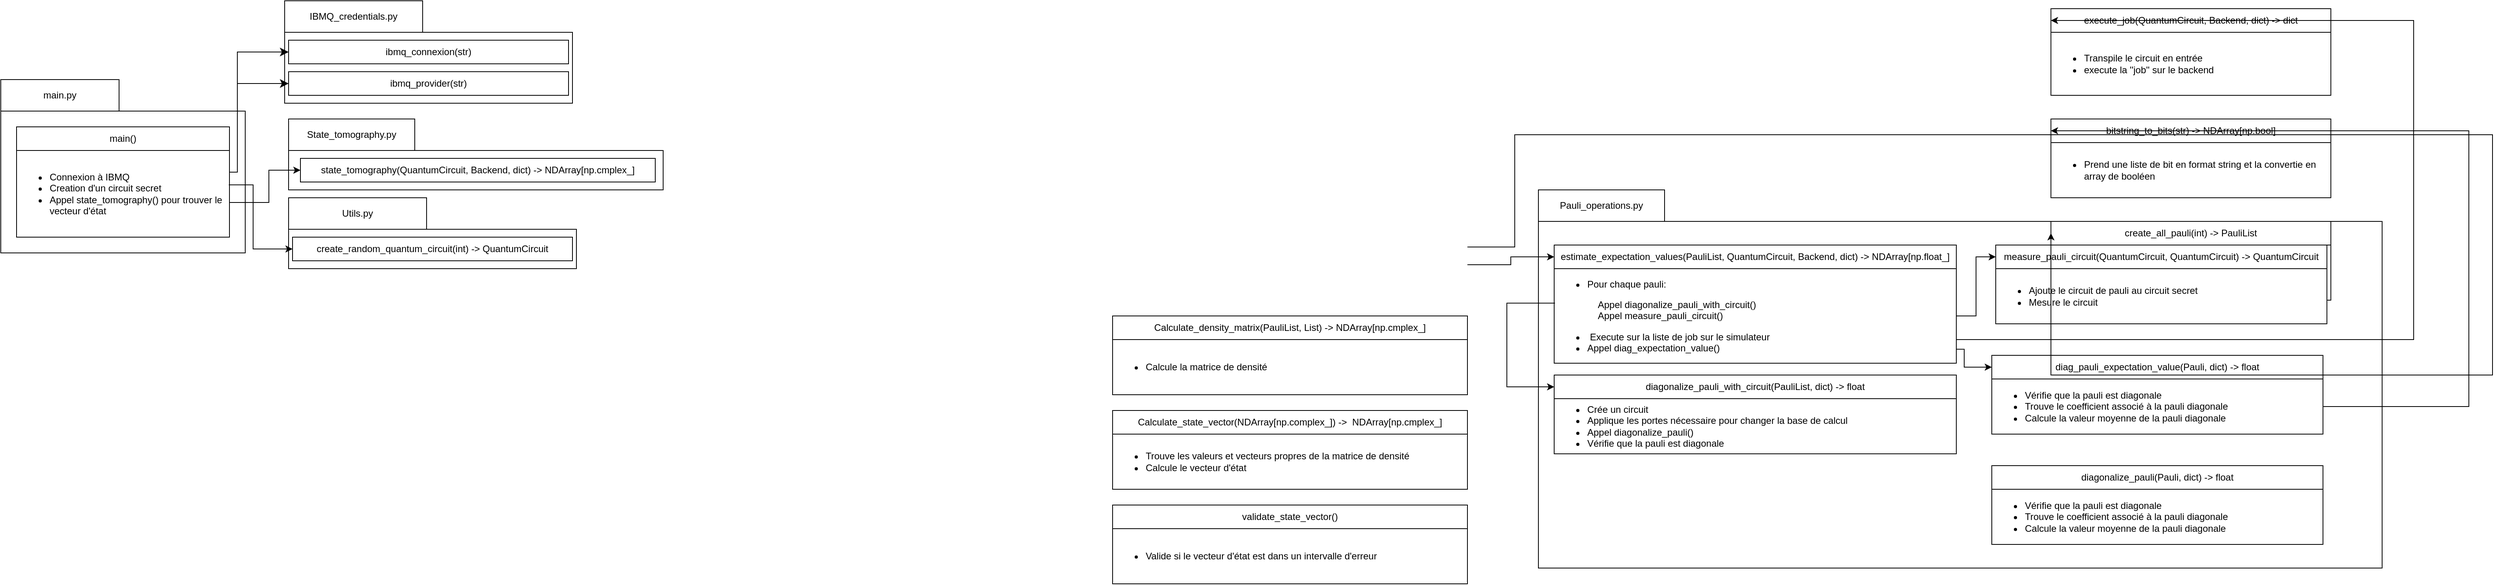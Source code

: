 <mxfile version="16.5.1" type="device"><diagram id="C5RBs43oDa-KdzZeNtuy" name="Page-1"><mxGraphModel dx="3871" dy="914" grid="1" gridSize="10" guides="1" tooltips="1" connect="1" arrows="1" fold="1" page="0" pageScale="1" pageWidth="827" pageHeight="1169" math="0" shadow="0"><root><mxCell id="WIyWlLk6GJQsqaUBKTNV-0"/><mxCell id="WIyWlLk6GJQsqaUBKTNV-1" parent="WIyWlLk6GJQsqaUBKTNV-0"/><mxCell id="lYOXAHwFV_pLX-w3Jf-a-57" value="" style="rounded=0;whiteSpace=wrap;html=1;" parent="WIyWlLk6GJQsqaUBKTNV-1" vertex="1"><mxGeometry x="-2225" y="180" width="365" height="50" as="geometry"/></mxCell><mxCell id="lYOXAHwFV_pLX-w3Jf-a-32" value="" style="rounded=0;fontColor=none;noLabel=1;labelBackgroundColor=none;" parent="WIyWlLk6GJQsqaUBKTNV-1" vertex="1"><mxGeometry x="-640" y="170" width="1070" height="440" as="geometry"/></mxCell><mxCell id="lYOXAHwFV_pLX-w3Jf-a-12" value="estimate_expectation_values(PauliList, QuantumCircuit, Backend, dict) -&amp;gt; NDArray[np.float_]" style="rounded=0;whiteSpace=wrap;html=1;" parent="WIyWlLk6GJQsqaUBKTNV-1" vertex="1"><mxGeometry x="-620" y="200" width="510" height="30" as="geometry"/></mxCell><mxCell id="lYOXAHwFV_pLX-w3Jf-a-13" value="&lt;ul&gt;&lt;li&gt;Pour chaque pauli:&amp;nbsp;&lt;/li&gt;&lt;/ul&gt;&lt;span&gt;&lt;span style=&quot;white-space: pre&quot;&gt;&#9;&lt;/span&gt;&lt;span style=&quot;white-space: pre&quot;&gt;&#9;&lt;/span&gt;Appel diagonalize_pauli_with_circuit()&lt;br&gt;&lt;span style=&quot;white-space: pre&quot;&gt;&#9;&lt;/span&gt;&lt;span style=&quot;white-space: pre&quot;&gt;&#9;&lt;/span&gt;Appel measure_pauli_circuit()&lt;br&gt;&lt;ul&gt;&lt;li&gt;&lt;span&gt;&amp;nbsp;Execute sur la liste de job sur le simulateur&lt;/span&gt;&lt;/li&gt;&lt;li&gt;&lt;span&gt;Appel diag_expectation_value()&lt;/span&gt;&lt;/li&gt;&lt;/ul&gt;&lt;/span&gt;" style="rounded=0;whiteSpace=wrap;html=1;align=left;" parent="WIyWlLk6GJQsqaUBKTNV-1" vertex="1"><mxGeometry x="-620" y="230" width="510" height="120" as="geometry"/></mxCell><mxCell id="lYOXAHwFV_pLX-w3Jf-a-33" value="Pauli_operations.py" style="rounded=0;whiteSpace=wrap;html=1;" parent="WIyWlLk6GJQsqaUBKTNV-1" vertex="1"><mxGeometry x="-640" y="130" width="160" height="40" as="geometry"/></mxCell><mxCell id="lYOXAHwFV_pLX-w3Jf-a-36" value="" style="rounded=0;whiteSpace=wrap;html=1;" parent="WIyWlLk6GJQsqaUBKTNV-1" vertex="1"><mxGeometry x="-2590" y="30" width="310" height="180" as="geometry"/></mxCell><mxCell id="lYOXAHwFV_pLX-w3Jf-a-37" value="main.py" style="rounded=0;whiteSpace=wrap;html=1;" parent="WIyWlLk6GJQsqaUBKTNV-1" vertex="1"><mxGeometry x="-2590" y="-10" width="150" height="40" as="geometry"/></mxCell><mxCell id="lYOXAHwFV_pLX-w3Jf-a-39" value="main()" style="rounded=0;whiteSpace=wrap;html=1;" parent="WIyWlLk6GJQsqaUBKTNV-1" vertex="1"><mxGeometry x="-2570" y="50" width="270" height="30" as="geometry"/></mxCell><mxCell id="lYOXAHwFV_pLX-w3Jf-a-40" value="&lt;ul&gt;&lt;li&gt;Connexion à IBMQ&lt;/li&gt;&lt;li&gt;Creation d'un circuit secret&lt;/li&gt;&lt;li&gt;Appel state_tomography() pour trouver le vecteur d'état&lt;/li&gt;&lt;/ul&gt;" style="rounded=0;whiteSpace=wrap;html=1;align=left;" parent="WIyWlLk6GJQsqaUBKTNV-1" vertex="1"><mxGeometry x="-2570" y="80" width="270" height="110" as="geometry"/></mxCell><mxCell id="lYOXAHwFV_pLX-w3Jf-a-47" value="create_random_quantum_circuit(int) -&amp;gt; QuantumCircuit" style="rounded=0;whiteSpace=wrap;html=1;" parent="WIyWlLk6GJQsqaUBKTNV-1" vertex="1"><mxGeometry x="-2220" y="190" width="355" height="30" as="geometry"/></mxCell><mxCell id="lYOXAHwFV_pLX-w3Jf-a-49" value="" style="rounded=0;whiteSpace=wrap;html=1;" parent="WIyWlLk6GJQsqaUBKTNV-1" vertex="1"><mxGeometry x="-2230" y="-70" width="365" height="90" as="geometry"/></mxCell><mxCell id="lYOXAHwFV_pLX-w3Jf-a-50" value="ibmq_provider(str)" style="rounded=0;whiteSpace=wrap;html=1;" parent="WIyWlLk6GJQsqaUBKTNV-1" vertex="1"><mxGeometry x="-2225" y="-20" width="355" height="30" as="geometry"/></mxCell><mxCell id="lYOXAHwFV_pLX-w3Jf-a-52" value="ibmq_connexion(str)" style="rounded=0;whiteSpace=wrap;html=1;" parent="WIyWlLk6GJQsqaUBKTNV-1" vertex="1"><mxGeometry x="-2225" y="-60" width="355" height="30" as="geometry"/></mxCell><mxCell id="lYOXAHwFV_pLX-w3Jf-a-54" value="IBMQ_credentials.py" style="rounded=0;whiteSpace=wrap;html=1;" parent="WIyWlLk6GJQsqaUBKTNV-1" vertex="1"><mxGeometry x="-2230" y="-110" width="175" height="40" as="geometry"/></mxCell><mxCell id="lYOXAHwFV_pLX-w3Jf-a-55" value="" style="edgeStyle=elbowEdgeStyle;elbow=horizontal;endArrow=classic;html=1;curved=0;rounded=0;endSize=8;startSize=8;exitX=1;exitY=0.25;exitDx=0;exitDy=0;entryX=0;entryY=0.5;entryDx=0;entryDy=0;" parent="WIyWlLk6GJQsqaUBKTNV-1" source="lYOXAHwFV_pLX-w3Jf-a-40" target="lYOXAHwFV_pLX-w3Jf-a-52" edge="1"><mxGeometry width="50" height="50" relative="1" as="geometry"><mxPoint x="-1310" y="130" as="sourcePoint"/><mxPoint x="-1215" y="-160" as="targetPoint"/><Array as="points"><mxPoint x="-2290" y="-50"/><mxPoint x="-1280" y="140"/></Array></mxGeometry></mxCell><mxCell id="lYOXAHwFV_pLX-w3Jf-a-56" value="" style="edgeStyle=elbowEdgeStyle;elbow=horizontal;endArrow=classic;html=1;curved=0;rounded=0;endSize=8;startSize=8;exitX=1;exitY=0.25;exitDx=0;exitDy=0;entryX=0;entryY=0.5;entryDx=0;entryDy=0;" parent="WIyWlLk6GJQsqaUBKTNV-1" source="lYOXAHwFV_pLX-w3Jf-a-40" target="lYOXAHwFV_pLX-w3Jf-a-50" edge="1"><mxGeometry width="50" height="50" relative="1" as="geometry"><mxPoint x="-1310" y="135" as="sourcePoint"/><mxPoint x="-1165" y="55" as="targetPoint"/><Array as="points"><mxPoint x="-2290" y="10"/><mxPoint x="-2280" y="10"/><mxPoint x="-1280" y="120"/></Array></mxGeometry></mxCell><mxCell id="lYOXAHwFV_pLX-w3Jf-a-58" value="create_all_pauli(int) -&amp;gt; PauliList" style="rounded=0;whiteSpace=wrap;html=1;" parent="WIyWlLk6GJQsqaUBKTNV-1" vertex="1"><mxGeometry x="10" y="170" width="355" height="30" as="geometry"/></mxCell><mxCell id="lYOXAHwFV_pLX-w3Jf-a-59" value="&lt;ul&gt;&lt;li&gt;À partir d'un nombre de qubits, créer toutes les combinaisons de Pauli possibles&lt;/li&gt;&lt;li&gt;retourner une liste de Pauli&lt;/li&gt;&lt;/ul&gt;" style="rounded=0;whiteSpace=wrap;html=1;align=left;" parent="WIyWlLk6GJQsqaUBKTNV-1" vertex="1"><mxGeometry x="10" y="200" width="355" height="70" as="geometry"/></mxCell><mxCell id="lYOXAHwFV_pLX-w3Jf-a-60" value="execute_job(QuantumCircuit, Backend, dict) -&amp;gt; dict" style="rounded=0;whiteSpace=wrap;html=1;" parent="WIyWlLk6GJQsqaUBKTNV-1" vertex="1"><mxGeometry x="10" y="-100" width="355" height="30" as="geometry"/></mxCell><mxCell id="lYOXAHwFV_pLX-w3Jf-a-61" value="&lt;ul&gt;&lt;li&gt;Transpile le circuit en entrée&lt;/li&gt;&lt;li&gt;execute la ''job'' sur le backend&lt;/li&gt;&lt;/ul&gt;" style="rounded=0;whiteSpace=wrap;html=1;align=left;" parent="WIyWlLk6GJQsqaUBKTNV-1" vertex="1"><mxGeometry x="10" y="-70" width="355" height="80" as="geometry"/></mxCell><mxCell id="lYOXAHwFV_pLX-w3Jf-a-62" value="Utils.py" style="rounded=0;whiteSpace=wrap;html=1;" parent="WIyWlLk6GJQsqaUBKTNV-1" vertex="1"><mxGeometry x="-2225" y="140" width="175" height="40" as="geometry"/></mxCell><mxCell id="lYOXAHwFV_pLX-w3Jf-a-63" value="bitstring_to_bits(str)&amp;nbsp;-&amp;gt; NDArray[np.bool]" style="rounded=0;whiteSpace=wrap;html=1;" parent="WIyWlLk6GJQsqaUBKTNV-1" vertex="1"><mxGeometry x="10" y="40" width="355" height="30" as="geometry"/></mxCell><mxCell id="lYOXAHwFV_pLX-w3Jf-a-64" value="&lt;ul&gt;&lt;li&gt;Prend une liste de bit en format string et la convertie en array de booléen&lt;br&gt;&lt;/li&gt;&lt;/ul&gt;" style="rounded=0;whiteSpace=wrap;html=1;align=left;" parent="WIyWlLk6GJQsqaUBKTNV-1" vertex="1"><mxGeometry x="10" y="70" width="355" height="70" as="geometry"/></mxCell><mxCell id="EGV5l-OSDuLG9S4MluCs-1" value="" style="rounded=0;fontColor=none;noLabel=1;labelBackgroundColor=none;" parent="WIyWlLk6GJQsqaUBKTNV-1" vertex="1"><mxGeometry x="-2225" y="80" width="475" height="50" as="geometry"/></mxCell><mxCell id="EGV5l-OSDuLG9S4MluCs-2" value="Calculate_state_vector(NDArray[np.complex_]) -&amp;gt;&amp;nbsp;&amp;nbsp;NDArray[np.cmplex_]" style="rounded=0;whiteSpace=wrap;html=1;" parent="WIyWlLk6GJQsqaUBKTNV-1" vertex="1"><mxGeometry x="-1180" y="410" width="450" height="30" as="geometry"/></mxCell><mxCell id="EGV5l-OSDuLG9S4MluCs-3" value="&lt;ul&gt;&lt;li&gt;Trouve les valeurs et vecteurs propres de la matrice de densité&lt;/li&gt;&lt;li&gt;Calcule le vecteur d'état&lt;/li&gt;&lt;/ul&gt;" style="rounded=0;whiteSpace=wrap;html=1;align=left;" parent="WIyWlLk6GJQsqaUBKTNV-1" vertex="1"><mxGeometry x="-1180" y="440" width="450" height="70" as="geometry"/></mxCell><mxCell id="EGV5l-OSDuLG9S4MluCs-6" value="Calculate_density_matrix(PauliList, List) -&amp;gt; NDArray[np.cmplex_]" style="rounded=0;whiteSpace=wrap;html=1;" parent="WIyWlLk6GJQsqaUBKTNV-1" vertex="1"><mxGeometry x="-1180" y="290" width="450" height="30" as="geometry"/></mxCell><mxCell id="EGV5l-OSDuLG9S4MluCs-7" value="&lt;ul&gt;&lt;li&gt;Calcule la matrice de densité&lt;/li&gt;&lt;/ul&gt;" style="rounded=0;whiteSpace=wrap;html=1;align=left;" parent="WIyWlLk6GJQsqaUBKTNV-1" vertex="1"><mxGeometry x="-1180" y="320" width="450" height="70" as="geometry"/></mxCell><mxCell id="EGV5l-OSDuLG9S4MluCs-10" value="state_tomography(QuantumCircuit, Backend, dict) -&amp;gt; NDArray[np.cmplex_]" style="rounded=0;whiteSpace=wrap;html=1;" parent="WIyWlLk6GJQsqaUBKTNV-1" vertex="1"><mxGeometry x="-2210" y="90" width="450" height="30" as="geometry"/></mxCell><mxCell id="EGV5l-OSDuLG9S4MluCs-16" value="State_tomography.py" style="rounded=0;whiteSpace=wrap;html=1;" parent="WIyWlLk6GJQsqaUBKTNV-1" vertex="1"><mxGeometry x="-2225" y="40" width="160" height="40" as="geometry"/></mxCell><mxCell id="EGV5l-OSDuLG9S4MluCs-17" value="validate_state_vector()" style="rounded=0;whiteSpace=wrap;html=1;" parent="WIyWlLk6GJQsqaUBKTNV-1" vertex="1"><mxGeometry x="-1180" y="530" width="450" height="30" as="geometry"/></mxCell><mxCell id="EGV5l-OSDuLG9S4MluCs-18" value="&lt;ul&gt;&lt;li&gt;Valide si le vecteur d'état est dans un intervalle d'erreur&lt;/li&gt;&lt;/ul&gt;" style="rounded=0;whiteSpace=wrap;html=1;align=left;" parent="WIyWlLk6GJQsqaUBKTNV-1" vertex="1"><mxGeometry x="-1180" y="560" width="450" height="70" as="geometry"/></mxCell><mxCell id="EGV5l-OSDuLG9S4MluCs-19" value="diagonalize_pauli_with_circuit(PauliList, dict) -&amp;gt; float" style="rounded=0;whiteSpace=wrap;html=1;" parent="WIyWlLk6GJQsqaUBKTNV-1" vertex="1"><mxGeometry x="-620" y="365" width="510" height="30" as="geometry"/></mxCell><mxCell id="EGV5l-OSDuLG9S4MluCs-20" value="&lt;ul&gt;&lt;li&gt;Crée un circuit&amp;nbsp;&lt;/li&gt;&lt;li&gt;Applique les portes nécessaire pour changer la base de calcul&lt;/li&gt;&lt;li&gt;Appel diagonalize_pauli()&lt;/li&gt;&lt;li&gt;Vérifie que la pauli est diagonale&lt;/li&gt;&lt;/ul&gt;" style="rounded=0;whiteSpace=wrap;html=1;align=left;" parent="WIyWlLk6GJQsqaUBKTNV-1" vertex="1"><mxGeometry x="-620" y="395" width="510" height="70" as="geometry"/></mxCell><mxCell id="EGV5l-OSDuLG9S4MluCs-21" value="measure_pauli_circuit(QuantumCircuit, QuantumCircuit) -&amp;gt; QuantumCircuit" style="rounded=0;whiteSpace=wrap;html=1;" parent="WIyWlLk6GJQsqaUBKTNV-1" vertex="1"><mxGeometry x="-60" y="200" width="420" height="30" as="geometry"/></mxCell><mxCell id="EGV5l-OSDuLG9S4MluCs-22" value="&lt;ul&gt;&lt;li&gt;Ajoute le circuit de pauli au circuit secret&lt;/li&gt;&lt;li&gt;Mesure le circuit&lt;/li&gt;&lt;/ul&gt;" style="rounded=0;whiteSpace=wrap;html=1;align=left;" parent="WIyWlLk6GJQsqaUBKTNV-1" vertex="1"><mxGeometry x="-60" y="230" width="420" height="70" as="geometry"/></mxCell><mxCell id="EGV5l-OSDuLG9S4MluCs-23" value="" style="edgeStyle=elbowEdgeStyle;elbow=horizontal;endArrow=classic;html=1;rounded=0;exitX=1;exitY=0.5;exitDx=0;exitDy=0;entryX=0;entryY=0.5;entryDx=0;entryDy=0;" parent="WIyWlLk6GJQsqaUBKTNV-1" source="lYOXAHwFV_pLX-w3Jf-a-13" target="EGV5l-OSDuLG9S4MluCs-21" edge="1"><mxGeometry width="50" height="50" relative="1" as="geometry"><mxPoint x="-90" y="270" as="sourcePoint"/><mxPoint x="-50" y="220" as="targetPoint"/></mxGeometry></mxCell><mxCell id="EGV5l-OSDuLG9S4MluCs-25" value="" style="edgeStyle=segmentEdgeStyle;endArrow=classic;html=1;rounded=0;exitX=0.002;exitY=0.365;exitDx=0;exitDy=0;exitPerimeter=0;entryX=0;entryY=0.5;entryDx=0;entryDy=0;" parent="WIyWlLk6GJQsqaUBKTNV-1" source="lYOXAHwFV_pLX-w3Jf-a-13" target="EGV5l-OSDuLG9S4MluCs-19" edge="1"><mxGeometry width="50" height="50" relative="1" as="geometry"><mxPoint x="-770" y="390" as="sourcePoint"/><mxPoint x="-650" y="390" as="targetPoint"/><Array as="points"><mxPoint x="-680" y="274"/><mxPoint x="-680" y="380"/></Array></mxGeometry></mxCell><mxCell id="EGV5l-OSDuLG9S4MluCs-26" value="" style="edgeStyle=elbowEdgeStyle;elbow=horizontal;endArrow=classic;html=1;rounded=0;exitX=1;exitY=0.75;exitDx=0;exitDy=0;entryX=0;entryY=0.5;entryDx=0;entryDy=0;" parent="WIyWlLk6GJQsqaUBKTNV-1" source="lYOXAHwFV_pLX-w3Jf-a-13" target="lYOXAHwFV_pLX-w3Jf-a-60" edge="1"><mxGeometry width="50" height="50" relative="1" as="geometry"><mxPoint x="110" y="290" as="sourcePoint"/><mxPoint x="160" y="240" as="targetPoint"/><Array as="points"><mxPoint x="470" y="200"/><mxPoint x="580" y="190"/><mxPoint x="630" y="220"/><mxPoint x="530" y="400"/><mxPoint x="40" y="360"/></Array></mxGeometry></mxCell><mxCell id="EGV5l-OSDuLG9S4MluCs-27" value="diag_pauli_expectation_value(Pauli, dict) -&amp;gt; float" style="rounded=0;whiteSpace=wrap;html=1;" parent="WIyWlLk6GJQsqaUBKTNV-1" vertex="1"><mxGeometry x="-65" y="340" width="420" height="30" as="geometry"/></mxCell><mxCell id="EGV5l-OSDuLG9S4MluCs-28" value="&lt;ul&gt;&lt;li&gt;Vérifie que la pauli est diagonale&lt;/li&gt;&lt;li&gt;Trouve le coefficient associé à la pauli diagonale&lt;/li&gt;&lt;li&gt;Calcule la valeur moyenne de la pauli diagonale&lt;/li&gt;&lt;/ul&gt;" style="rounded=0;whiteSpace=wrap;html=1;align=left;" parent="WIyWlLk6GJQsqaUBKTNV-1" vertex="1"><mxGeometry x="-65" y="370" width="420" height="70" as="geometry"/></mxCell><mxCell id="EGV5l-OSDuLG9S4MluCs-29" value="" style="edgeStyle=elbowEdgeStyle;elbow=horizontal;endArrow=classic;html=1;rounded=0;exitX=1;exitY=0.852;exitDx=0;exitDy=0;exitPerimeter=0;entryX=0;entryY=0.5;entryDx=0;entryDy=0;" parent="WIyWlLk6GJQsqaUBKTNV-1" source="lYOXAHwFV_pLX-w3Jf-a-13" target="EGV5l-OSDuLG9S4MluCs-27" edge="1"><mxGeometry width="50" height="50" relative="1" as="geometry"><mxPoint x="-150" y="560" as="sourcePoint"/><mxPoint x="-100" y="510" as="targetPoint"/><Array as="points"><mxPoint x="-100" y="340"/></Array></mxGeometry></mxCell><mxCell id="EGV5l-OSDuLG9S4MluCs-30" value="" style="edgeStyle=elbowEdgeStyle;elbow=horizontal;endArrow=classic;html=1;rounded=0;entryX=0;entryY=0.5;entryDx=0;entryDy=0;" parent="WIyWlLk6GJQsqaUBKTNV-1" source="EGV5l-OSDuLG9S4MluCs-28" target="lYOXAHwFV_pLX-w3Jf-a-63" edge="1"><mxGeometry width="50" height="50" relative="1" as="geometry"><mxPoint x="620" y="150" as="sourcePoint"/><mxPoint x="670" y="100" as="targetPoint"/><Array as="points"><mxPoint x="540" y="270"/><mxPoint x="580" y="280"/><mxPoint x="610" y="310"/><mxPoint x="630" y="430"/><mxPoint x="510" y="400"/><mxPoint x="520" y="430"/></Array></mxGeometry></mxCell><mxCell id="EGV5l-OSDuLG9S4MluCs-31" value="diagonalize_pauli(Pauli, dict) -&amp;gt; float" style="rounded=0;whiteSpace=wrap;html=1;" parent="WIyWlLk6GJQsqaUBKTNV-1" vertex="1"><mxGeometry x="-65" y="480" width="420" height="30" as="geometry"/></mxCell><mxCell id="EGV5l-OSDuLG9S4MluCs-32" value="&lt;ul&gt;&lt;li&gt;Vérifie que la pauli est diagonale&lt;/li&gt;&lt;li&gt;Trouve le coefficient associé à la pauli diagonale&lt;/li&gt;&lt;li&gt;Calcule la valeur moyenne de la pauli diagonale&lt;/li&gt;&lt;/ul&gt;" style="rounded=0;whiteSpace=wrap;html=1;align=left;" parent="WIyWlLk6GJQsqaUBKTNV-1" vertex="1"><mxGeometry x="-65" y="510" width="420" height="70" as="geometry"/></mxCell><mxCell id="EGV5l-OSDuLG9S4MluCs-34" value="" style="edgeStyle=elbowEdgeStyle;elbow=horizontal;endArrow=classic;html=1;rounded=0;exitX=0.999;exitY=0.6;exitDx=0;exitDy=0;exitPerimeter=0;entryX=0;entryY=0.5;entryDx=0;entryDy=0;" parent="WIyWlLk6GJQsqaUBKTNV-1" source="lYOXAHwFV_pLX-w3Jf-a-40" target="EGV5l-OSDuLG9S4MluCs-10" edge="1"><mxGeometry width="50" height="50" relative="1" as="geometry"><mxPoint x="-1270" y="240" as="sourcePoint"/><mxPoint x="-1220" y="190" as="targetPoint"/><Array as="points"><mxPoint x="-2250" y="110"/><mxPoint x="-2220" y="135"/><mxPoint x="-1990" y="80"/><mxPoint x="-1250" y="180"/><mxPoint x="-1230" y="190"/></Array></mxGeometry></mxCell><mxCell id="EGV5l-OSDuLG9S4MluCs-35" value="" style="edgeStyle=elbowEdgeStyle;elbow=horizontal;endArrow=classic;html=1;rounded=0;exitX=1;exitY=0.5;exitDx=0;exitDy=0;entryX=0;entryY=0.5;entryDx=0;entryDy=0;" parent="WIyWlLk6GJQsqaUBKTNV-1" target="lYOXAHwFV_pLX-w3Jf-a-12" edge="1"><mxGeometry width="50" height="50" relative="1" as="geometry"><mxPoint x="-730" y="225" as="sourcePoint"/><mxPoint x="-590" y="100" as="targetPoint"/></mxGeometry></mxCell><mxCell id="EGV5l-OSDuLG9S4MluCs-39" value="" style="edgeStyle=segmentEdgeStyle;endArrow=classic;html=1;rounded=0;exitX=1;exitY=0.25;exitDx=0;exitDy=0;entryX=0;entryY=0.5;entryDx=0;entryDy=0;" parent="WIyWlLk6GJQsqaUBKTNV-1" target="lYOXAHwFV_pLX-w3Jf-a-58" edge="1"><mxGeometry width="50" height="50" relative="1" as="geometry"><mxPoint x="-730" y="202.5" as="sourcePoint"/><mxPoint x="550" y="50" as="targetPoint"/><Array as="points"><mxPoint x="-670" y="202"/><mxPoint x="-670" y="60"/><mxPoint x="570" y="60"/><mxPoint x="570" y="365"/></Array></mxGeometry></mxCell><mxCell id="EGV5l-OSDuLG9S4MluCs-40" value="" style="edgeStyle=elbowEdgeStyle;elbow=horizontal;endArrow=classic;html=1;rounded=0;exitX=0.997;exitY=0.397;exitDx=0;exitDy=0;entryX=0;entryY=0.5;entryDx=0;entryDy=0;exitPerimeter=0;" parent="WIyWlLk6GJQsqaUBKTNV-1" source="lYOXAHwFV_pLX-w3Jf-a-40" target="lYOXAHwFV_pLX-w3Jf-a-47" edge="1"><mxGeometry width="50" height="50" relative="1" as="geometry"><mxPoint x="-2060" y="430" as="sourcePoint"/><mxPoint x="-2010" y="380" as="targetPoint"/><Array as="points"><mxPoint x="-2270" y="170"/><mxPoint x="-2280" y="200"/></Array></mxGeometry></mxCell></root></mxGraphModel></diagram></mxfile>